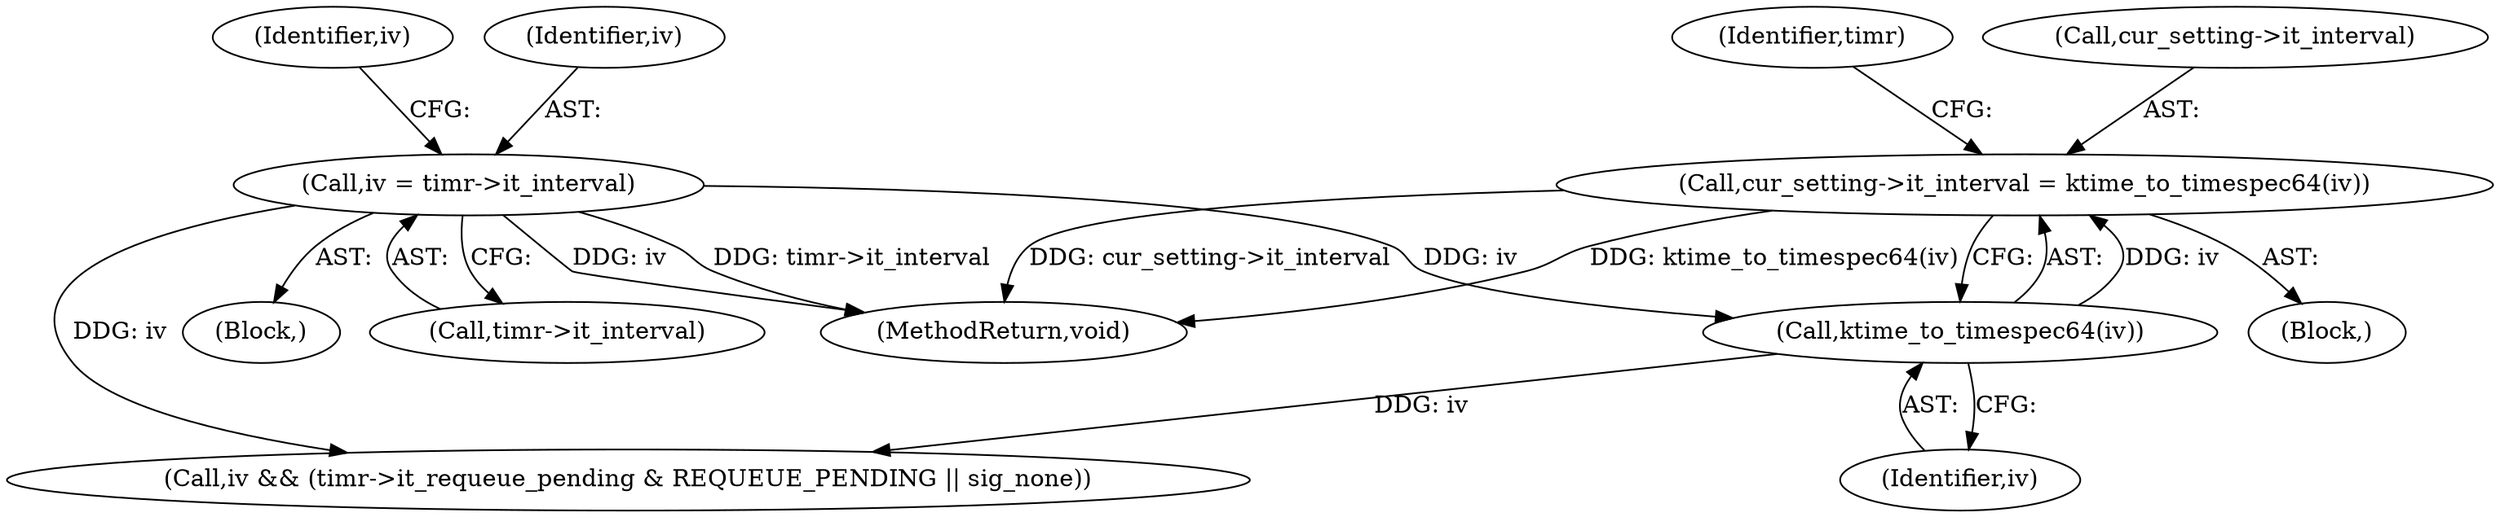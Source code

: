 digraph "0_linux_78c9c4dfbf8c04883941445a195276bb4bb92c76_2@pointer" {
"1000136" [label="(Call,cur_setting->it_interval = ktime_to_timespec64(iv))"];
"1000140" [label="(Call,ktime_to_timespec64(iv))"];
"1000128" [label="(Call,iv = timr->it_interval)"];
"1000135" [label="(Block,)"];
"1000109" [label="(Block,)"];
"1000155" [label="(Identifier,timr)"];
"1000141" [label="(Identifier,iv)"];
"1000208" [label="(MethodReturn,void)"];
"1000130" [label="(Call,timr->it_interval)"];
"1000136" [label="(Call,cur_setting->it_interval = ktime_to_timespec64(iv))"];
"1000140" [label="(Call,ktime_to_timespec64(iv))"];
"1000164" [label="(Call,iv && (timr->it_requeue_pending & REQUEUE_PENDING || sig_none))"];
"1000134" [label="(Identifier,iv)"];
"1000128" [label="(Call,iv = timr->it_interval)"];
"1000129" [label="(Identifier,iv)"];
"1000137" [label="(Call,cur_setting->it_interval)"];
"1000136" -> "1000135"  [label="AST: "];
"1000136" -> "1000140"  [label="CFG: "];
"1000137" -> "1000136"  [label="AST: "];
"1000140" -> "1000136"  [label="AST: "];
"1000155" -> "1000136"  [label="CFG: "];
"1000136" -> "1000208"  [label="DDG: ktime_to_timespec64(iv)"];
"1000136" -> "1000208"  [label="DDG: cur_setting->it_interval"];
"1000140" -> "1000136"  [label="DDG: iv"];
"1000140" -> "1000141"  [label="CFG: "];
"1000141" -> "1000140"  [label="AST: "];
"1000128" -> "1000140"  [label="DDG: iv"];
"1000140" -> "1000164"  [label="DDG: iv"];
"1000128" -> "1000109"  [label="AST: "];
"1000128" -> "1000130"  [label="CFG: "];
"1000129" -> "1000128"  [label="AST: "];
"1000130" -> "1000128"  [label="AST: "];
"1000134" -> "1000128"  [label="CFG: "];
"1000128" -> "1000208"  [label="DDG: timr->it_interval"];
"1000128" -> "1000208"  [label="DDG: iv"];
"1000128" -> "1000164"  [label="DDG: iv"];
}
